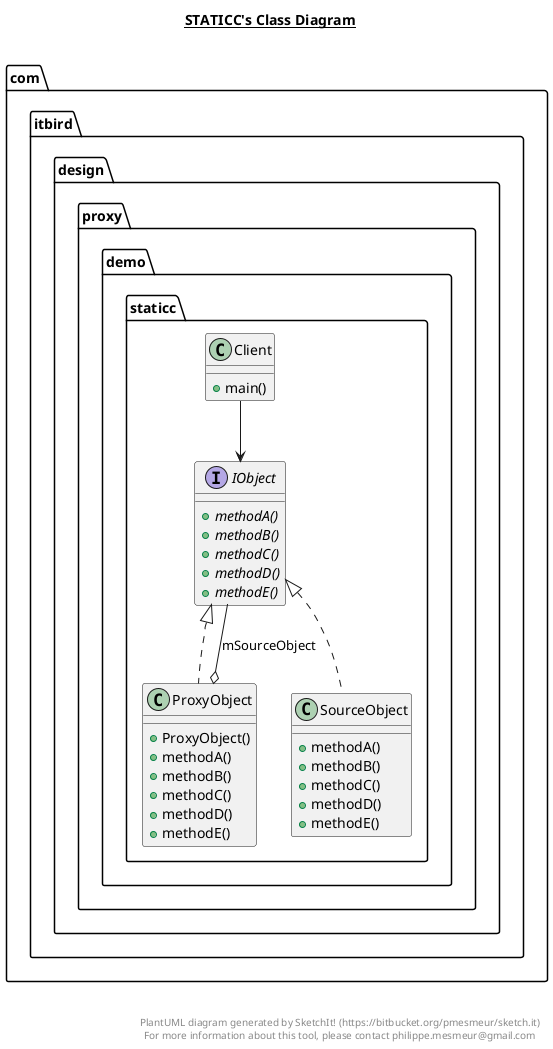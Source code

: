 @startuml

title __STATICC's Class Diagram__\n

  namespace com.itbird.design {
    namespace proxy {
      namespace demo.staticc {
        class com.itbird.design.proxy.demo.staticc.Client {
            + main()
        }
      }
    }
  }
  

  namespace com.itbird.design {
    namespace proxy {
      namespace demo.staticc {
        interface com.itbird.design.proxy.demo.staticc.IObject {
            {abstract} + methodA()
            {abstract} + methodB()
            {abstract} + methodC()
            {abstract} + methodD()
            {abstract} + methodE()
        }
      }
    }
  }
  

  namespace com.itbird.design {
    namespace proxy {
      namespace demo.staticc {
        class com.itbird.design.proxy.demo.staticc.ProxyObject {
            + ProxyObject()
            + methodA()
            + methodB()
            + methodC()
            + methodD()
            + methodE()
        }
      }
    }
  }
  

  namespace com.itbird.design {
    namespace proxy {
      namespace demo.staticc {
        class com.itbird.design.proxy.demo.staticc.SourceObject {
            + methodA()
            + methodB()
            + methodC()
            + methodD()
            + methodE()
        }
      }
    }
  }
  

  com.itbird.design.proxy.demo.staticc.ProxyObject .up.|> com.itbird.design.proxy.demo.staticc.IObject
  com.itbird.design.proxy.demo.staticc.ProxyObject o-- com.itbird.design.proxy.demo.staticc.IObject : mSourceObject
  com.itbird.design.proxy.demo.staticc.SourceObject .up.|> com.itbird.design.proxy.demo.staticc.IObject

  com.itbird.design.proxy.demo.staticc.Client --> com.itbird.design.proxy.demo.staticc.IObject

right footer


PlantUML diagram generated by SketchIt! (https://bitbucket.org/pmesmeur/sketch.it)
For more information about this tool, please contact philippe.mesmeur@gmail.com
endfooter

@enduml
